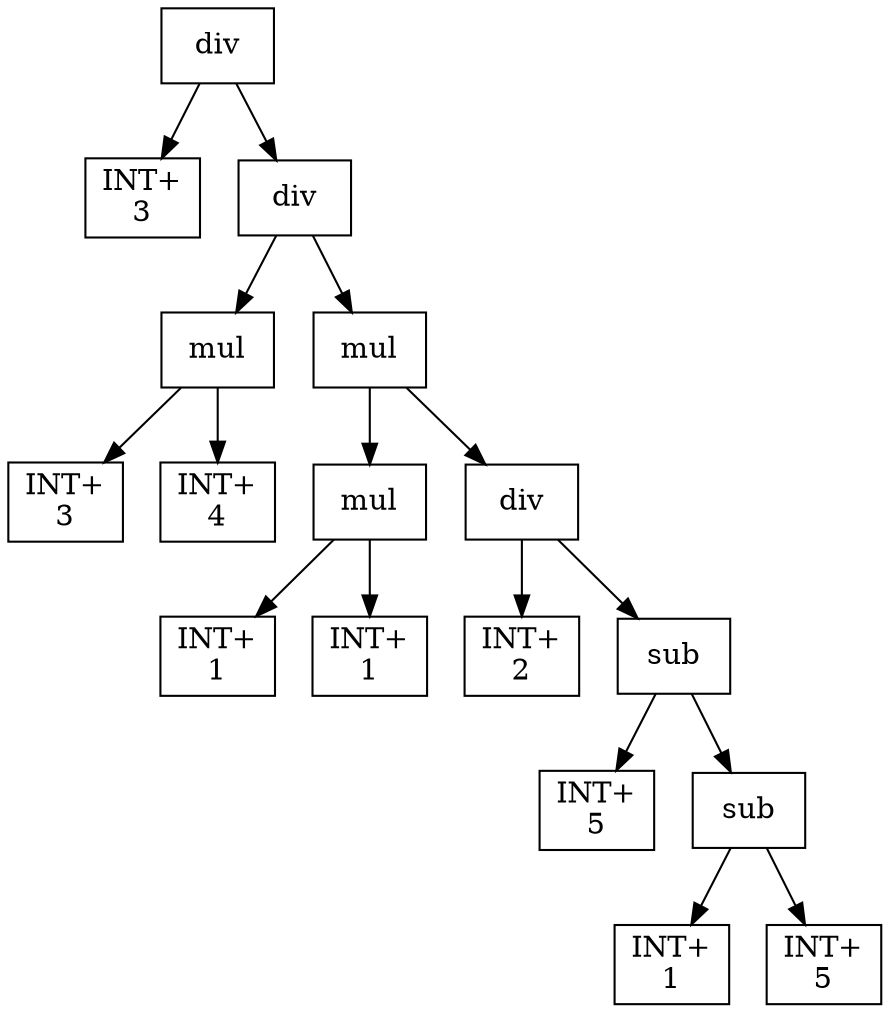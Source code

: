 digraph expr {
  node [shape=box];
  n1 [label="div"];
  n2 [label="INT+\n3"];
  n3 [label="div"];
  n4 [label="mul"];
  n5 [label="INT+\n3"];
  n6 [label="INT+\n4"];
  n4 -> n5;
  n4 -> n6;
  n7 [label="mul"];
  n8 [label="mul"];
  n9 [label="INT+\n1"];
  n10 [label="INT+\n1"];
  n8 -> n9;
  n8 -> n10;
  n11 [label="div"];
  n12 [label="INT+\n2"];
  n13 [label="sub"];
  n14 [label="INT+\n5"];
  n15 [label="sub"];
  n16 [label="INT+\n1"];
  n17 [label="INT+\n5"];
  n15 -> n16;
  n15 -> n17;
  n13 -> n14;
  n13 -> n15;
  n11 -> n12;
  n11 -> n13;
  n7 -> n8;
  n7 -> n11;
  n3 -> n4;
  n3 -> n7;
  n1 -> n2;
  n1 -> n3;
}